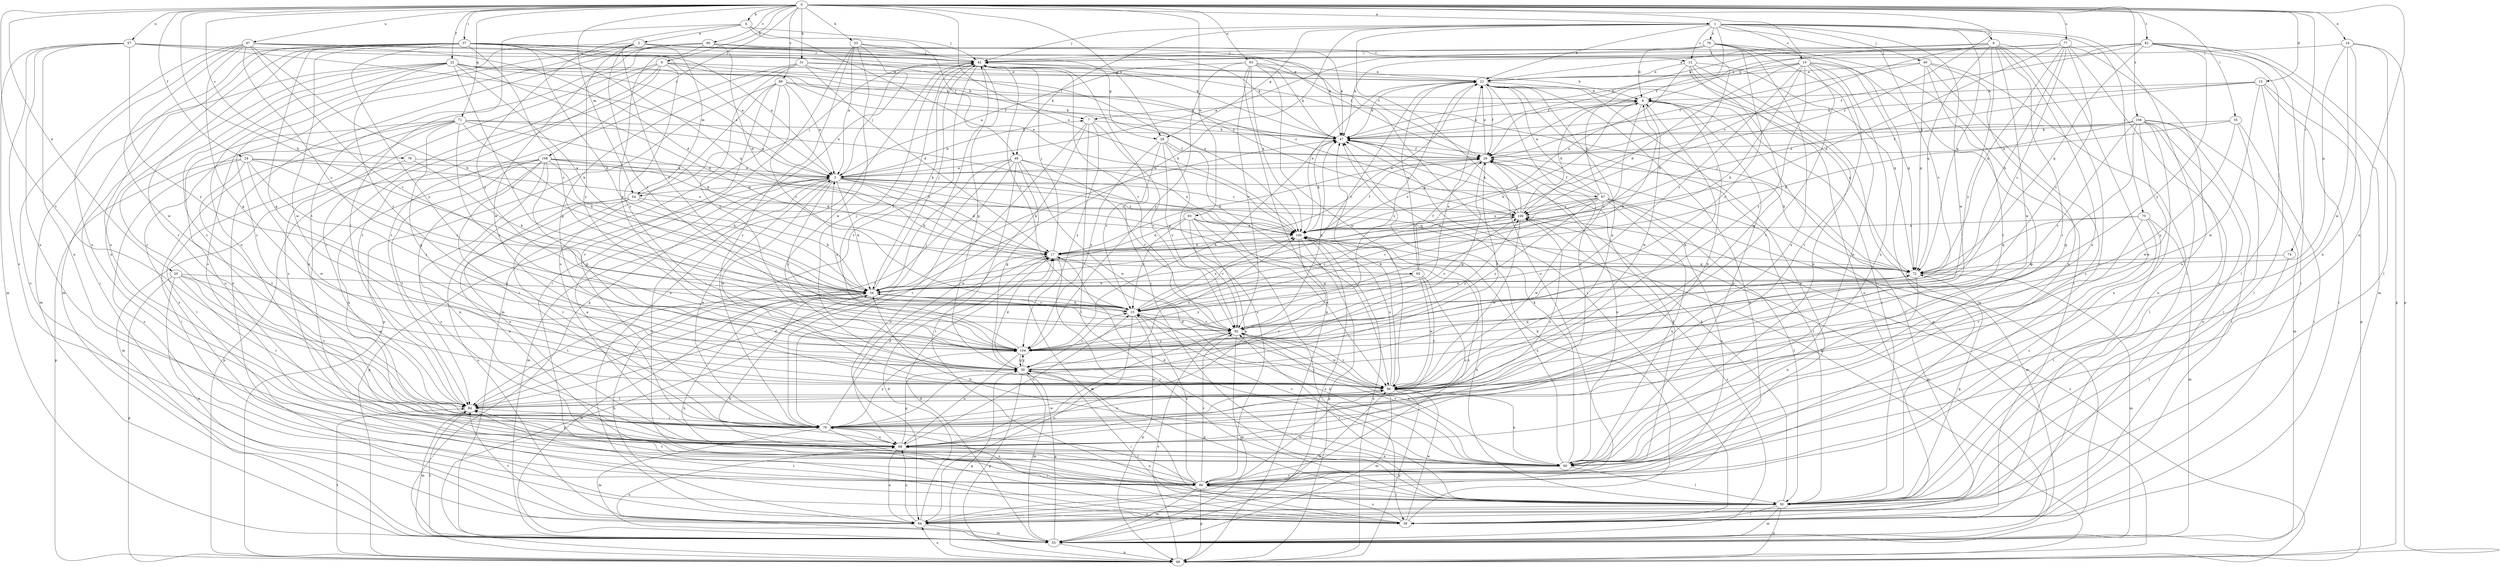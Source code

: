 strict digraph  {
0;
1;
2;
3;
4;
6;
7;
8;
9;
10;
12;
13;
15;
17;
18;
20;
21;
22;
24;
26;
28;
30;
31;
33;
34;
35;
37;
38;
40;
42;
47;
48;
50;
54;
55;
57;
60;
63;
64;
65;
67;
68;
71;
72;
74;
75;
76;
77;
78;
79;
80;
82;
84;
87;
88;
89;
90;
92;
93;
96;
100;
104;
106;
108;
109;
0 -> 1  [label=a];
0 -> 4  [label=b];
0 -> 6  [label=b];
0 -> 15  [label=d];
0 -> 18  [label=e];
0 -> 20  [label=e];
0 -> 22  [label=f];
0 -> 24  [label=f];
0 -> 28  [label=g];
0 -> 31  [label=h];
0 -> 33  [label=h];
0 -> 34  [label=h];
0 -> 35  [label=i];
0 -> 37  [label=i];
0 -> 47  [label=k];
0 -> 54  [label=m];
0 -> 57  [label=n];
0 -> 60  [label=n];
0 -> 63  [label=o];
0 -> 71  [label=q];
0 -> 74  [label=r];
0 -> 77  [label=s];
0 -> 78  [label=s];
0 -> 82  [label=t];
0 -> 84  [label=t];
0 -> 87  [label=u];
0 -> 89  [label=v];
0 -> 90  [label=v];
0 -> 93  [label=w];
0 -> 100  [label=x];
0 -> 106  [label=z];
0 -> 108  [label=z];
0 -> 109  [label=z];
1 -> 9  [label=c];
1 -> 10  [label=c];
1 -> 12  [label=c];
1 -> 21  [label=e];
1 -> 26  [label=f];
1 -> 28  [label=g];
1 -> 34  [label=h];
1 -> 38  [label=i];
1 -> 40  [label=j];
1 -> 42  [label=j];
1 -> 48  [label=l];
1 -> 64  [label=o];
1 -> 72  [label=q];
1 -> 75  [label=r];
1 -> 79  [label=s];
1 -> 92  [label=v];
1 -> 96  [label=w];
2 -> 12  [label=c];
2 -> 13  [label=c];
2 -> 26  [label=f];
2 -> 28  [label=g];
2 -> 47  [label=k];
2 -> 54  [label=m];
2 -> 76  [label=r];
2 -> 80  [label=s];
2 -> 88  [label=u];
2 -> 92  [label=v];
2 -> 104  [label=y];
3 -> 7  [label=b];
3 -> 17  [label=d];
3 -> 34  [label=h];
3 -> 42  [label=j];
3 -> 54  [label=m];
3 -> 55  [label=m];
3 -> 65  [label=p];
3 -> 67  [label=p];
3 -> 68  [label=p];
3 -> 72  [label=q];
3 -> 80  [label=s];
3 -> 96  [label=w];
3 -> 100  [label=x];
3 -> 104  [label=y];
3 -> 109  [label=z];
4 -> 2  [label=a];
4 -> 42  [label=j];
4 -> 48  [label=l];
4 -> 84  [label=t];
4 -> 100  [label=x];
4 -> 104  [label=y];
6 -> 7  [label=b];
6 -> 21  [label=e];
6 -> 60  [label=n];
6 -> 76  [label=r];
6 -> 80  [label=s];
6 -> 84  [label=t];
6 -> 104  [label=y];
6 -> 109  [label=z];
7 -> 47  [label=k];
7 -> 50  [label=l];
7 -> 64  [label=o];
7 -> 88  [label=u];
7 -> 92  [label=v];
7 -> 104  [label=y];
8 -> 7  [label=b];
8 -> 13  [label=c];
8 -> 34  [label=h];
8 -> 38  [label=i];
8 -> 50  [label=l];
8 -> 60  [label=n];
8 -> 96  [label=w];
9 -> 42  [label=j];
9 -> 47  [label=k];
9 -> 60  [label=n];
9 -> 72  [label=q];
9 -> 76  [label=r];
9 -> 80  [label=s];
9 -> 88  [label=u];
9 -> 96  [label=w];
9 -> 104  [label=y];
9 -> 109  [label=z];
10 -> 13  [label=c];
10 -> 17  [label=d];
10 -> 21  [label=e];
10 -> 26  [label=f];
10 -> 34  [label=h];
10 -> 60  [label=n];
10 -> 72  [label=q];
10 -> 76  [label=r];
10 -> 84  [label=t];
10 -> 88  [label=u];
10 -> 104  [label=y];
12 -> 21  [label=e];
12 -> 55  [label=m];
12 -> 60  [label=n];
12 -> 64  [label=o];
12 -> 72  [label=q];
12 -> 96  [label=w];
12 -> 100  [label=x];
13 -> 8  [label=b];
13 -> 34  [label=h];
13 -> 42  [label=j];
13 -> 60  [label=n];
13 -> 64  [label=o];
13 -> 68  [label=p];
13 -> 92  [label=v];
13 -> 100  [label=x];
15 -> 8  [label=b];
15 -> 38  [label=i];
15 -> 47  [label=k];
15 -> 50  [label=l];
15 -> 68  [label=p];
15 -> 96  [label=w];
15 -> 109  [label=z];
17 -> 21  [label=e];
17 -> 42  [label=j];
17 -> 50  [label=l];
17 -> 72  [label=q];
18 -> 42  [label=j];
18 -> 50  [label=l];
18 -> 60  [label=n];
18 -> 68  [label=p];
18 -> 72  [label=q];
18 -> 96  [label=w];
20 -> 34  [label=h];
20 -> 64  [label=o];
20 -> 68  [label=p];
20 -> 76  [label=r];
20 -> 84  [label=t];
20 -> 96  [label=w];
21 -> 8  [label=b];
21 -> 13  [label=c];
21 -> 26  [label=f];
21 -> 47  [label=k];
21 -> 64  [label=o];
21 -> 68  [label=p];
21 -> 72  [label=q];
21 -> 88  [label=u];
21 -> 100  [label=x];
21 -> 104  [label=y];
22 -> 3  [label=a];
22 -> 13  [label=c];
22 -> 21  [label=e];
22 -> 26  [label=f];
22 -> 34  [label=h];
22 -> 47  [label=k];
22 -> 55  [label=m];
22 -> 72  [label=q];
22 -> 76  [label=r];
22 -> 84  [label=t];
22 -> 88  [label=u];
22 -> 104  [label=y];
24 -> 3  [label=a];
24 -> 13  [label=c];
24 -> 68  [label=p];
24 -> 80  [label=s];
24 -> 84  [label=t];
24 -> 96  [label=w];
24 -> 100  [label=x];
24 -> 104  [label=y];
26 -> 3  [label=a];
26 -> 17  [label=d];
26 -> 21  [label=e];
26 -> 30  [label=g];
26 -> 50  [label=l];
26 -> 60  [label=n];
26 -> 100  [label=x];
28 -> 13  [label=c];
28 -> 26  [label=f];
28 -> 80  [label=s];
28 -> 92  [label=v];
28 -> 96  [label=w];
28 -> 104  [label=y];
30 -> 13  [label=c];
30 -> 17  [label=d];
30 -> 26  [label=f];
30 -> 38  [label=i];
30 -> 42  [label=j];
30 -> 55  [label=m];
30 -> 68  [label=p];
30 -> 72  [label=q];
30 -> 96  [label=w];
30 -> 100  [label=x];
30 -> 104  [label=y];
31 -> 8  [label=b];
31 -> 17  [label=d];
31 -> 21  [label=e];
31 -> 30  [label=g];
31 -> 84  [label=t];
31 -> 100  [label=x];
31 -> 104  [label=y];
33 -> 3  [label=a];
33 -> 38  [label=i];
33 -> 42  [label=j];
33 -> 47  [label=k];
33 -> 68  [label=p];
33 -> 76  [label=r];
33 -> 96  [label=w];
34 -> 13  [label=c];
34 -> 42  [label=j];
34 -> 47  [label=k];
34 -> 55  [label=m];
34 -> 68  [label=p];
34 -> 72  [label=q];
34 -> 84  [label=t];
34 -> 92  [label=v];
35 -> 3  [label=a];
35 -> 38  [label=i];
35 -> 47  [label=k];
35 -> 50  [label=l];
35 -> 104  [label=y];
37 -> 3  [label=a];
37 -> 13  [label=c];
37 -> 26  [label=f];
37 -> 30  [label=g];
37 -> 34  [label=h];
37 -> 38  [label=i];
37 -> 42  [label=j];
37 -> 55  [label=m];
37 -> 72  [label=q];
37 -> 76  [label=r];
37 -> 88  [label=u];
37 -> 96  [label=w];
37 -> 104  [label=y];
37 -> 109  [label=z];
38 -> 17  [label=d];
38 -> 34  [label=h];
38 -> 47  [label=k];
38 -> 80  [label=s];
38 -> 84  [label=t];
38 -> 96  [label=w];
40 -> 21  [label=e];
40 -> 26  [label=f];
40 -> 60  [label=n];
40 -> 64  [label=o];
40 -> 72  [label=q];
40 -> 80  [label=s];
40 -> 84  [label=t];
42 -> 21  [label=e];
42 -> 30  [label=g];
42 -> 34  [label=h];
42 -> 64  [label=o];
42 -> 84  [label=t];
42 -> 92  [label=v];
47 -> 8  [label=b];
47 -> 26  [label=f];
48 -> 3  [label=a];
48 -> 30  [label=g];
48 -> 34  [label=h];
48 -> 50  [label=l];
48 -> 76  [label=r];
48 -> 84  [label=t];
48 -> 92  [label=v];
48 -> 96  [label=w];
48 -> 100  [label=x];
50 -> 30  [label=g];
50 -> 34  [label=h];
50 -> 38  [label=i];
50 -> 42  [label=j];
50 -> 47  [label=k];
50 -> 55  [label=m];
50 -> 64  [label=o];
50 -> 68  [label=p];
50 -> 72  [label=q];
50 -> 92  [label=v];
50 -> 100  [label=x];
54 -> 34  [label=h];
54 -> 42  [label=j];
54 -> 60  [label=n];
54 -> 64  [label=o];
54 -> 76  [label=r];
54 -> 88  [label=u];
54 -> 109  [label=z];
55 -> 17  [label=d];
55 -> 30  [label=g];
55 -> 68  [label=p];
55 -> 84  [label=t];
55 -> 88  [label=u];
55 -> 100  [label=x];
55 -> 109  [label=z];
57 -> 42  [label=j];
57 -> 47  [label=k];
57 -> 55  [label=m];
57 -> 60  [label=n];
57 -> 80  [label=s];
57 -> 88  [label=u];
57 -> 100  [label=x];
57 -> 104  [label=y];
60 -> 13  [label=c];
60 -> 17  [label=d];
60 -> 34  [label=h];
60 -> 47  [label=k];
60 -> 50  [label=l];
60 -> 80  [label=s];
60 -> 92  [label=v];
60 -> 100  [label=x];
63 -> 3  [label=a];
63 -> 21  [label=e];
63 -> 38  [label=i];
63 -> 47  [label=k];
63 -> 68  [label=p];
63 -> 92  [label=v];
63 -> 96  [label=w];
63 -> 100  [label=x];
63 -> 104  [label=y];
64 -> 17  [label=d];
64 -> 34  [label=h];
64 -> 55  [label=m];
64 -> 84  [label=t];
64 -> 88  [label=u];
64 -> 96  [label=w];
65 -> 21  [label=e];
65 -> 26  [label=f];
65 -> 34  [label=h];
65 -> 84  [label=t];
65 -> 88  [label=u];
65 -> 96  [label=w];
65 -> 104  [label=y];
67 -> 8  [label=b];
67 -> 13  [label=c];
67 -> 21  [label=e];
67 -> 26  [label=f];
67 -> 50  [label=l];
67 -> 55  [label=m];
67 -> 60  [label=n];
67 -> 80  [label=s];
67 -> 96  [label=w];
67 -> 100  [label=x];
67 -> 104  [label=y];
67 -> 109  [label=z];
68 -> 30  [label=g];
68 -> 47  [label=k];
68 -> 64  [label=o];
68 -> 84  [label=t];
68 -> 92  [label=v];
68 -> 100  [label=x];
68 -> 109  [label=z];
71 -> 3  [label=a];
71 -> 17  [label=d];
71 -> 30  [label=g];
71 -> 34  [label=h];
71 -> 38  [label=i];
71 -> 47  [label=k];
71 -> 50  [label=l];
71 -> 80  [label=s];
71 -> 88  [label=u];
71 -> 104  [label=y];
72 -> 34  [label=h];
72 -> 42  [label=j];
72 -> 47  [label=k];
72 -> 55  [label=m];
72 -> 60  [label=n];
74 -> 50  [label=l];
74 -> 72  [label=q];
75 -> 50  [label=l];
75 -> 55  [label=m];
75 -> 72  [label=q];
75 -> 76  [label=r];
75 -> 80  [label=s];
75 -> 100  [label=x];
76 -> 3  [label=a];
76 -> 8  [label=b];
76 -> 17  [label=d];
76 -> 38  [label=i];
76 -> 42  [label=j];
76 -> 55  [label=m];
76 -> 80  [label=s];
76 -> 88  [label=u];
76 -> 96  [label=w];
76 -> 104  [label=y];
76 -> 109  [label=z];
77 -> 13  [label=c];
77 -> 17  [label=d];
77 -> 21  [label=e];
77 -> 34  [label=h];
77 -> 42  [label=j];
77 -> 64  [label=o];
77 -> 72  [label=q];
77 -> 80  [label=s];
77 -> 92  [label=v];
78 -> 3  [label=a];
78 -> 34  [label=h];
78 -> 55  [label=m];
79 -> 3  [label=a];
79 -> 8  [label=b];
79 -> 34  [label=h];
79 -> 38  [label=i];
79 -> 42  [label=j];
79 -> 50  [label=l];
79 -> 60  [label=n];
79 -> 88  [label=u];
79 -> 104  [label=y];
80 -> 13  [label=c];
80 -> 21  [label=e];
80 -> 26  [label=f];
80 -> 50  [label=l];
80 -> 55  [label=m];
80 -> 68  [label=p];
80 -> 76  [label=r];
80 -> 84  [label=t];
80 -> 88  [label=u];
80 -> 92  [label=v];
80 -> 96  [label=w];
80 -> 100  [label=x];
82 -> 8  [label=b];
82 -> 26  [label=f];
82 -> 38  [label=i];
82 -> 42  [label=j];
82 -> 47  [label=k];
82 -> 50  [label=l];
82 -> 55  [label=m];
82 -> 68  [label=p];
82 -> 72  [label=q];
82 -> 104  [label=y];
84 -> 17  [label=d];
84 -> 55  [label=m];
84 -> 76  [label=r];
87 -> 3  [label=a];
87 -> 13  [label=c];
87 -> 17  [label=d];
87 -> 30  [label=g];
87 -> 34  [label=h];
87 -> 42  [label=j];
87 -> 64  [label=o];
87 -> 88  [label=u];
87 -> 92  [label=v];
87 -> 96  [label=w];
88 -> 3  [label=a];
88 -> 13  [label=c];
88 -> 30  [label=g];
88 -> 60  [label=n];
88 -> 64  [label=o];
89 -> 3  [label=a];
89 -> 8  [label=b];
89 -> 13  [label=c];
89 -> 47  [label=k];
89 -> 55  [label=m];
89 -> 68  [label=p];
89 -> 76  [label=r];
89 -> 88  [label=u];
90 -> 17  [label=d];
90 -> 42  [label=j];
90 -> 47  [label=k];
90 -> 64  [label=o];
90 -> 84  [label=t];
90 -> 96  [label=w];
90 -> 104  [label=y];
92 -> 3  [label=a];
92 -> 21  [label=e];
92 -> 47  [label=k];
92 -> 55  [label=m];
92 -> 60  [label=n];
92 -> 88  [label=u];
92 -> 96  [label=w];
92 -> 104  [label=y];
92 -> 109  [label=z];
93 -> 13  [label=c];
93 -> 17  [label=d];
93 -> 38  [label=i];
93 -> 88  [label=u];
93 -> 92  [label=v];
93 -> 96  [label=w];
93 -> 100  [label=x];
96 -> 8  [label=b];
96 -> 17  [label=d];
96 -> 21  [label=e];
96 -> 47  [label=k];
96 -> 55  [label=m];
96 -> 60  [label=n];
96 -> 68  [label=p];
96 -> 76  [label=r];
96 -> 84  [label=t];
96 -> 92  [label=v];
96 -> 100  [label=x];
100 -> 17  [label=d];
100 -> 26  [label=f];
100 -> 47  [label=k];
100 -> 68  [label=p];
100 -> 76  [label=r];
100 -> 109  [label=z];
104 -> 30  [label=g];
104 -> 42  [label=j];
104 -> 47  [label=k];
104 -> 88  [label=u];
104 -> 109  [label=z];
106 -> 17  [label=d];
106 -> 26  [label=f];
106 -> 30  [label=g];
106 -> 38  [label=i];
106 -> 47  [label=k];
106 -> 50  [label=l];
106 -> 55  [label=m];
106 -> 60  [label=n];
106 -> 64  [label=o];
106 -> 92  [label=v];
106 -> 96  [label=w];
108 -> 3  [label=a];
108 -> 17  [label=d];
108 -> 30  [label=g];
108 -> 34  [label=h];
108 -> 60  [label=n];
108 -> 68  [label=p];
108 -> 76  [label=r];
108 -> 80  [label=s];
108 -> 84  [label=t];
108 -> 88  [label=u];
108 -> 100  [label=x];
109 -> 8  [label=b];
109 -> 13  [label=c];
109 -> 26  [label=f];
109 -> 47  [label=k];
109 -> 55  [label=m];
109 -> 96  [label=w];
109 -> 100  [label=x];
}

